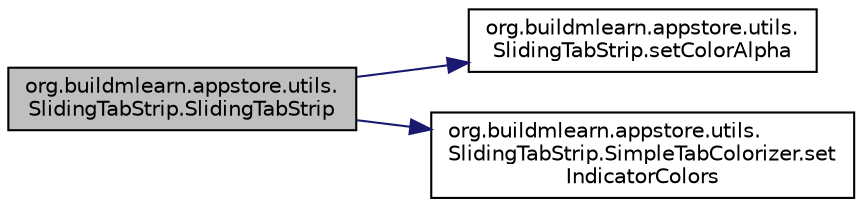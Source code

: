 digraph "org.buildmlearn.appstore.utils.SlidingTabStrip.SlidingTabStrip"
{
 // INTERACTIVE_SVG=YES
  bgcolor="transparent";
  edge [fontname="Helvetica",fontsize="10",labelfontname="Helvetica",labelfontsize="10"];
  node [fontname="Helvetica",fontsize="10",shape=record];
  rankdir="LR";
  Node1 [label="org.buildmlearn.appstore.utils.\lSlidingTabStrip.SlidingTabStrip",height=0.2,width=0.4,color="black", fillcolor="grey75", style="filled", fontcolor="black"];
  Node1 -> Node2 [color="midnightblue",fontsize="10",style="solid",fontname="Helvetica"];
  Node2 [label="org.buildmlearn.appstore.utils.\lSlidingTabStrip.setColorAlpha",height=0.2,width=0.4,color="black",URL="$d2/d6d/classorg_1_1buildmlearn_1_1appstore_1_1utils_1_1_sliding_tab_strip.html#ad1e0c92037e3b8bbfe747de043ab0878",tooltip="Set the alpha value of the. "];
  Node1 -> Node3 [color="midnightblue",fontsize="10",style="solid",fontname="Helvetica"];
  Node3 [label="org.buildmlearn.appstore.utils.\lSlidingTabStrip.SimpleTabColorizer.set\lIndicatorColors",height=0.2,width=0.4,color="black",URL="$d7/d95/classorg_1_1buildmlearn_1_1appstore_1_1utils_1_1_sliding_tab_strip_1_1_simple_tab_colorizer.html#ac7f6cb67aab2132317215aeb8e8674fe",tooltip="Sets the Indicator colors for the Tabs. "];
}
